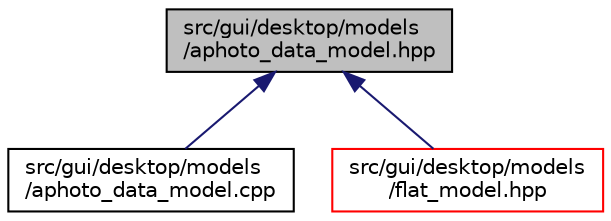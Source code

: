 digraph "src/gui/desktop/models/aphoto_data_model.hpp"
{
 // LATEX_PDF_SIZE
  edge [fontname="Helvetica",fontsize="10",labelfontname="Helvetica",labelfontsize="10"];
  node [fontname="Helvetica",fontsize="10",shape=record];
  Node1 [label="src/gui/desktop/models\l/aphoto_data_model.hpp",height=0.2,width=0.4,color="black", fillcolor="grey75", style="filled", fontcolor="black",tooltip=" "];
  Node1 -> Node2 [dir="back",color="midnightblue",fontsize="10",style="solid",fontname="Helvetica"];
  Node2 [label="src/gui/desktop/models\l/aphoto_data_model.cpp",height=0.2,width=0.4,color="black", fillcolor="white", style="filled",URL="$aphoto__data__model_8cpp.html",tooltip=" "];
  Node1 -> Node3 [dir="back",color="midnightblue",fontsize="10",style="solid",fontname="Helvetica"];
  Node3 [label="src/gui/desktop/models\l/flat_model.hpp",height=0.2,width=0.4,color="red", fillcolor="white", style="filled",URL="$flat__model_8hpp.html",tooltip=" "];
}
